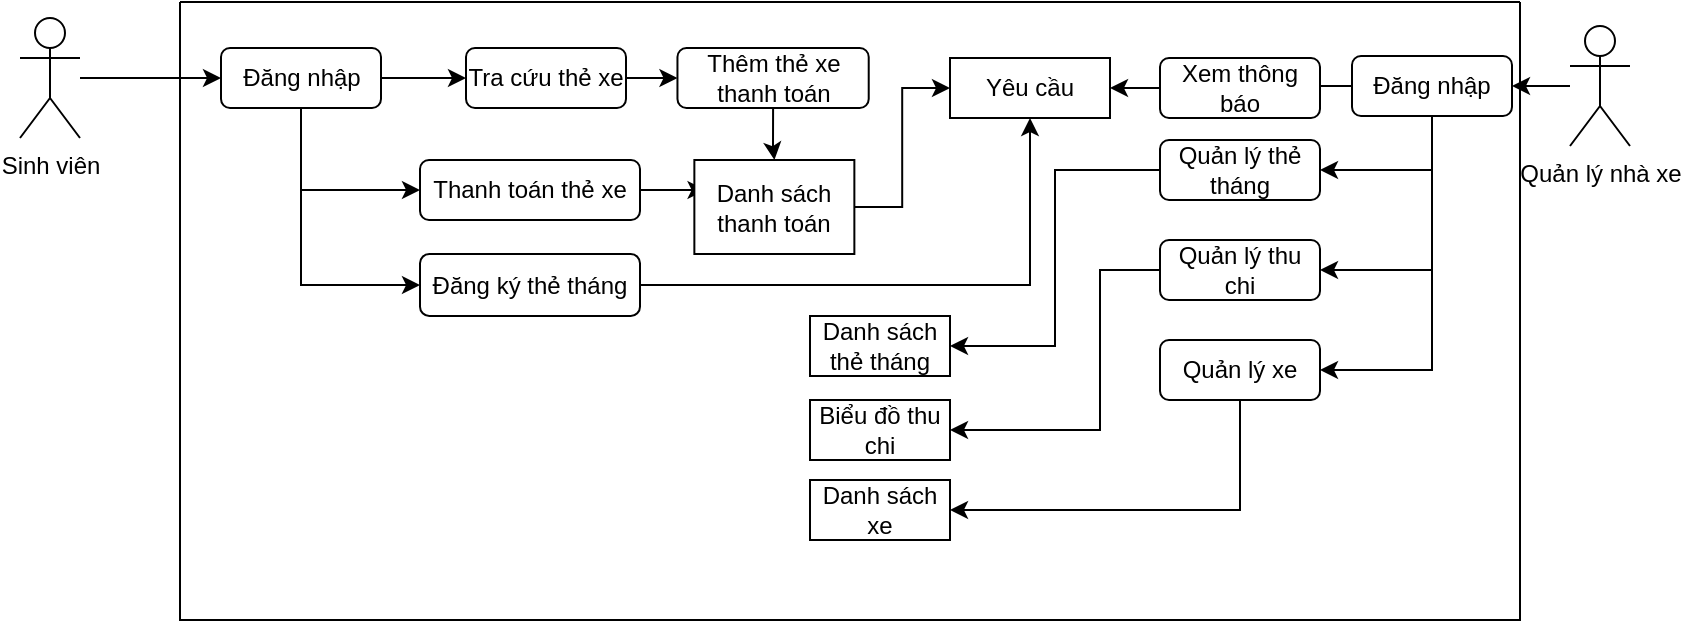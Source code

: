 <mxfile version="27.2.0">
  <diagram name="Trang-1" id="D9kbNR4Y4z5BwE0H5Da0">
    <mxGraphModel dx="1026" dy="556" grid="1" gridSize="10" guides="1" tooltips="1" connect="1" arrows="1" fold="1" page="1" pageScale="1" pageWidth="1169" pageHeight="827" math="0" shadow="0">
      <root>
        <mxCell id="0" />
        <mxCell id="1" parent="0" />
        <mxCell id="RE8hw0GTR6m2Dy88vsNo-1" value="Sinh viên" style="shape=umlActor;verticalLabelPosition=bottom;verticalAlign=top;html=1;outlineConnect=0;" parent="1" vertex="1">
          <mxGeometry x="120" y="29" width="30" height="60" as="geometry" />
        </mxCell>
        <mxCell id="RE8hw0GTR6m2Dy88vsNo-2" value="Quản lý nhà xe" style="shape=umlActor;verticalLabelPosition=bottom;verticalAlign=top;html=1;outlineConnect=0;" parent="1" vertex="1">
          <mxGeometry x="895" y="33" width="30" height="60" as="geometry" />
        </mxCell>
        <mxCell id="RE8hw0GTR6m2Dy88vsNo-5" value="" style="endArrow=classic;html=1;rounded=0;entryX=0;entryY=0.5;entryDx=0;entryDy=0;" parent="1" source="RE8hw0GTR6m2Dy88vsNo-1" target="RE8hw0GTR6m2Dy88vsNo-6" edge="1">
          <mxGeometry width="50" height="50" relative="1" as="geometry">
            <mxPoint x="140" y="200" as="sourcePoint" />
            <mxPoint x="200" y="170" as="targetPoint" />
          </mxGeometry>
        </mxCell>
        <mxCell id="RE8hw0GTR6m2Dy88vsNo-16" value="" style="swimlane;startSize=0;" parent="1" vertex="1">
          <mxGeometry x="200" y="21" width="670" height="309" as="geometry" />
        </mxCell>
        <mxCell id="FmgT4xF63VoiwVzXZHZf-1" style="edgeStyle=orthogonalEdgeStyle;rounded=0;orthogonalLoop=1;jettySize=auto;html=1;exitX=1;exitY=0.5;exitDx=0;exitDy=0;" edge="1" parent="RE8hw0GTR6m2Dy88vsNo-16" source="RE8hw0GTR6m2Dy88vsNo-6" target="RE8hw0GTR6m2Dy88vsNo-32">
          <mxGeometry relative="1" as="geometry" />
        </mxCell>
        <mxCell id="FmgT4xF63VoiwVzXZHZf-3" style="edgeStyle=orthogonalEdgeStyle;rounded=0;orthogonalLoop=1;jettySize=auto;html=1;exitX=0.5;exitY=1;exitDx=0;exitDy=0;entryX=0;entryY=0.5;entryDx=0;entryDy=0;" edge="1" parent="RE8hw0GTR6m2Dy88vsNo-16" source="RE8hw0GTR6m2Dy88vsNo-6" target="RE8hw0GTR6m2Dy88vsNo-15">
          <mxGeometry relative="1" as="geometry" />
        </mxCell>
        <mxCell id="FmgT4xF63VoiwVzXZHZf-5" style="edgeStyle=orthogonalEdgeStyle;rounded=0;orthogonalLoop=1;jettySize=auto;html=1;exitX=0.5;exitY=1;exitDx=0;exitDy=0;entryX=0;entryY=0.5;entryDx=0;entryDy=0;" edge="1" parent="RE8hw0GTR6m2Dy88vsNo-16" source="RE8hw0GTR6m2Dy88vsNo-6" target="RE8hw0GTR6m2Dy88vsNo-38">
          <mxGeometry relative="1" as="geometry" />
        </mxCell>
        <mxCell id="RE8hw0GTR6m2Dy88vsNo-6" value="Đăng nhập" style="rounded=1;whiteSpace=wrap;html=1;" parent="RE8hw0GTR6m2Dy88vsNo-16" vertex="1">
          <mxGeometry x="20.5" y="23" width="80" height="30" as="geometry" />
        </mxCell>
        <mxCell id="QrGvr3LlAkq4sx4mLev--2" style="edgeStyle=orthogonalEdgeStyle;rounded=0;orthogonalLoop=1;jettySize=auto;html=1;entryX=0.07;entryY=0.319;entryDx=0;entryDy=0;entryPerimeter=0;" parent="RE8hw0GTR6m2Dy88vsNo-16" source="RE8hw0GTR6m2Dy88vsNo-15" target="RE8hw0GTR6m2Dy88vsNo-54" edge="1">
          <mxGeometry relative="1" as="geometry" />
        </mxCell>
        <mxCell id="RE8hw0GTR6m2Dy88vsNo-15" value="Thanh toán thẻ xe" style="rounded=1;whiteSpace=wrap;html=1;" parent="RE8hw0GTR6m2Dy88vsNo-16" vertex="1">
          <mxGeometry x="120" y="79" width="110" height="30" as="geometry" />
        </mxCell>
        <mxCell id="0RWC0uuBtocXuPP7cz6o-8" style="edgeStyle=orthogonalEdgeStyle;rounded=0;orthogonalLoop=1;jettySize=auto;html=1;entryX=1;entryY=0.5;entryDx=0;entryDy=0;" parent="RE8hw0GTR6m2Dy88vsNo-16" source="RE8hw0GTR6m2Dy88vsNo-17" target="RE8hw0GTR6m2Dy88vsNo-22" edge="1">
          <mxGeometry relative="1" as="geometry" />
        </mxCell>
        <mxCell id="FmgT4xF63VoiwVzXZHZf-12" style="edgeStyle=orthogonalEdgeStyle;rounded=0;orthogonalLoop=1;jettySize=auto;html=1;exitX=0.5;exitY=1;exitDx=0;exitDy=0;entryX=1;entryY=0.5;entryDx=0;entryDy=0;" edge="1" parent="RE8hw0GTR6m2Dy88vsNo-16" source="RE8hw0GTR6m2Dy88vsNo-17" target="FmgT4xF63VoiwVzXZHZf-11">
          <mxGeometry relative="1" as="geometry" />
        </mxCell>
        <mxCell id="FmgT4xF63VoiwVzXZHZf-14" style="edgeStyle=orthogonalEdgeStyle;rounded=0;orthogonalLoop=1;jettySize=auto;html=1;exitX=0.5;exitY=1;exitDx=0;exitDy=0;entryX=1;entryY=0.5;entryDx=0;entryDy=0;" edge="1" parent="RE8hw0GTR6m2Dy88vsNo-16" source="RE8hw0GTR6m2Dy88vsNo-17" target="FmgT4xF63VoiwVzXZHZf-13">
          <mxGeometry relative="1" as="geometry" />
        </mxCell>
        <mxCell id="FmgT4xF63VoiwVzXZHZf-17" style="edgeStyle=orthogonalEdgeStyle;rounded=0;orthogonalLoop=1;jettySize=auto;html=1;exitX=0.5;exitY=1;exitDx=0;exitDy=0;entryX=1;entryY=0.5;entryDx=0;entryDy=0;" edge="1" parent="RE8hw0GTR6m2Dy88vsNo-16" source="RE8hw0GTR6m2Dy88vsNo-17" target="FmgT4xF63VoiwVzXZHZf-16">
          <mxGeometry relative="1" as="geometry" />
        </mxCell>
        <mxCell id="RE8hw0GTR6m2Dy88vsNo-17" value="Đăng nhập" style="rounded=1;whiteSpace=wrap;html=1;" parent="RE8hw0GTR6m2Dy88vsNo-16" vertex="1">
          <mxGeometry x="586" y="27" width="80" height="30" as="geometry" />
        </mxCell>
        <mxCell id="RE8hw0GTR6m2Dy88vsNo-24" value="Yêu cầu" style="rounded=0;whiteSpace=wrap;html=1;" parent="RE8hw0GTR6m2Dy88vsNo-16" vertex="1">
          <mxGeometry x="385" y="28" width="80" height="30" as="geometry" />
        </mxCell>
        <mxCell id="FmgT4xF63VoiwVzXZHZf-9" style="edgeStyle=orthogonalEdgeStyle;rounded=0;orthogonalLoop=1;jettySize=auto;html=1;" edge="1" parent="RE8hw0GTR6m2Dy88vsNo-16" source="RE8hw0GTR6m2Dy88vsNo-22" target="RE8hw0GTR6m2Dy88vsNo-24">
          <mxGeometry relative="1" as="geometry" />
        </mxCell>
        <mxCell id="RE8hw0GTR6m2Dy88vsNo-22" value="Xem thông báo" style="rounded=1;whiteSpace=wrap;html=1;" parent="RE8hw0GTR6m2Dy88vsNo-16" vertex="1">
          <mxGeometry x="490" y="28" width="80" height="30" as="geometry" />
        </mxCell>
        <mxCell id="RE8hw0GTR6m2Dy88vsNo-20" value="Thêm thẻ xe thanh toán" style="rounded=1;whiteSpace=wrap;html=1;" parent="RE8hw0GTR6m2Dy88vsNo-16" vertex="1">
          <mxGeometry x="248.73" y="23" width="95.63" height="30" as="geometry" />
        </mxCell>
        <mxCell id="RE8hw0GTR6m2Dy88vsNo-35" value="" style="edgeStyle=orthogonalEdgeStyle;rounded=0;orthogonalLoop=1;jettySize=auto;html=1;" parent="RE8hw0GTR6m2Dy88vsNo-16" source="RE8hw0GTR6m2Dy88vsNo-32" target="RE8hw0GTR6m2Dy88vsNo-20" edge="1">
          <mxGeometry relative="1" as="geometry" />
        </mxCell>
        <mxCell id="RE8hw0GTR6m2Dy88vsNo-32" value="Tra cứu thẻ xe" style="rounded=1;whiteSpace=wrap;html=1;" parent="RE8hw0GTR6m2Dy88vsNo-16" vertex="1">
          <mxGeometry x="143" y="23" width="80" height="30" as="geometry" />
        </mxCell>
        <mxCell id="FmgT4xF63VoiwVzXZHZf-8" style="edgeStyle=orthogonalEdgeStyle;rounded=0;orthogonalLoop=1;jettySize=auto;html=1;exitX=1;exitY=0.5;exitDx=0;exitDy=0;entryX=0.5;entryY=1;entryDx=0;entryDy=0;" edge="1" parent="RE8hw0GTR6m2Dy88vsNo-16" source="RE8hw0GTR6m2Dy88vsNo-38" target="RE8hw0GTR6m2Dy88vsNo-24">
          <mxGeometry relative="1" as="geometry" />
        </mxCell>
        <mxCell id="RE8hw0GTR6m2Dy88vsNo-38" value="Đăng ký thẻ tháng" style="rounded=1;whiteSpace=wrap;html=1;" parent="RE8hw0GTR6m2Dy88vsNo-16" vertex="1">
          <mxGeometry x="120" y="126" width="110" height="31" as="geometry" />
        </mxCell>
        <mxCell id="QrGvr3LlAkq4sx4mLev--10" style="edgeStyle=orthogonalEdgeStyle;rounded=0;orthogonalLoop=1;jettySize=auto;html=1;exitX=0.5;exitY=1;exitDx=0;exitDy=0;" parent="RE8hw0GTR6m2Dy88vsNo-16" source="RE8hw0GTR6m2Dy88vsNo-20" target="RE8hw0GTR6m2Dy88vsNo-54" edge="1">
          <mxGeometry relative="1" as="geometry">
            <mxPoint x="224.82" y="20" as="sourcePoint" />
          </mxGeometry>
        </mxCell>
        <mxCell id="FmgT4xF63VoiwVzXZHZf-7" style="edgeStyle=orthogonalEdgeStyle;rounded=0;orthogonalLoop=1;jettySize=auto;html=1;entryX=0;entryY=0.5;entryDx=0;entryDy=0;" edge="1" parent="RE8hw0GTR6m2Dy88vsNo-16" source="RE8hw0GTR6m2Dy88vsNo-54" target="RE8hw0GTR6m2Dy88vsNo-24">
          <mxGeometry relative="1" as="geometry" />
        </mxCell>
        <mxCell id="RE8hw0GTR6m2Dy88vsNo-54" value="Danh sách thanh toán" style="rounded=0;whiteSpace=wrap;html=1;" parent="RE8hw0GTR6m2Dy88vsNo-16" vertex="1">
          <mxGeometry x="257.18" y="79" width="80" height="47" as="geometry" />
        </mxCell>
        <mxCell id="FmgT4xF63VoiwVzXZHZf-19" style="edgeStyle=orthogonalEdgeStyle;rounded=0;orthogonalLoop=1;jettySize=auto;html=1;entryX=1;entryY=0.5;entryDx=0;entryDy=0;" edge="1" parent="RE8hw0GTR6m2Dy88vsNo-16" source="FmgT4xF63VoiwVzXZHZf-11" target="FmgT4xF63VoiwVzXZHZf-18">
          <mxGeometry relative="1" as="geometry" />
        </mxCell>
        <mxCell id="FmgT4xF63VoiwVzXZHZf-11" value="Quản lý thẻ tháng" style="rounded=1;whiteSpace=wrap;html=1;" vertex="1" parent="RE8hw0GTR6m2Dy88vsNo-16">
          <mxGeometry x="490" y="69" width="80" height="30" as="geometry" />
        </mxCell>
        <mxCell id="FmgT4xF63VoiwVzXZHZf-21" style="edgeStyle=orthogonalEdgeStyle;rounded=0;orthogonalLoop=1;jettySize=auto;html=1;exitX=0;exitY=0.5;exitDx=0;exitDy=0;entryX=1;entryY=0.5;entryDx=0;entryDy=0;" edge="1" parent="RE8hw0GTR6m2Dy88vsNo-16" source="FmgT4xF63VoiwVzXZHZf-13" target="FmgT4xF63VoiwVzXZHZf-20">
          <mxGeometry relative="1" as="geometry">
            <Array as="points">
              <mxPoint x="460" y="134" />
              <mxPoint x="460" y="214" />
            </Array>
          </mxGeometry>
        </mxCell>
        <mxCell id="FmgT4xF63VoiwVzXZHZf-13" value="Quản lý thu chi" style="rounded=1;whiteSpace=wrap;html=1;" vertex="1" parent="RE8hw0GTR6m2Dy88vsNo-16">
          <mxGeometry x="490" y="119" width="80" height="30" as="geometry" />
        </mxCell>
        <mxCell id="FmgT4xF63VoiwVzXZHZf-24" style="edgeStyle=orthogonalEdgeStyle;rounded=0;orthogonalLoop=1;jettySize=auto;html=1;entryX=1;entryY=0.5;entryDx=0;entryDy=0;exitX=0.5;exitY=1;exitDx=0;exitDy=0;" edge="1" parent="RE8hw0GTR6m2Dy88vsNo-16" source="FmgT4xF63VoiwVzXZHZf-16" target="FmgT4xF63VoiwVzXZHZf-23">
          <mxGeometry relative="1" as="geometry" />
        </mxCell>
        <mxCell id="FmgT4xF63VoiwVzXZHZf-16" value="Quản lý xe" style="rounded=1;whiteSpace=wrap;html=1;" vertex="1" parent="RE8hw0GTR6m2Dy88vsNo-16">
          <mxGeometry x="490" y="169" width="80" height="30" as="geometry" />
        </mxCell>
        <mxCell id="FmgT4xF63VoiwVzXZHZf-18" value="Danh sách thẻ tháng" style="rounded=0;whiteSpace=wrap;html=1;" vertex="1" parent="RE8hw0GTR6m2Dy88vsNo-16">
          <mxGeometry x="315" y="157" width="70" height="30" as="geometry" />
        </mxCell>
        <mxCell id="FmgT4xF63VoiwVzXZHZf-20" value="Biểu đồ thu chi" style="rounded=0;whiteSpace=wrap;html=1;" vertex="1" parent="RE8hw0GTR6m2Dy88vsNo-16">
          <mxGeometry x="315" y="199" width="70" height="30" as="geometry" />
        </mxCell>
        <mxCell id="FmgT4xF63VoiwVzXZHZf-23" value="Danh sách xe" style="rounded=0;whiteSpace=wrap;html=1;" vertex="1" parent="RE8hw0GTR6m2Dy88vsNo-16">
          <mxGeometry x="315" y="239" width="70" height="30" as="geometry" />
        </mxCell>
        <mxCell id="RE8hw0GTR6m2Dy88vsNo-18" value="" style="endArrow=classic;html=1;rounded=0;entryX=1;entryY=0.5;entryDx=0;entryDy=0;" parent="1" source="RE8hw0GTR6m2Dy88vsNo-2" target="RE8hw0GTR6m2Dy88vsNo-17" edge="1">
          <mxGeometry width="50" height="50" relative="1" as="geometry">
            <mxPoint x="760" y="230" as="sourcePoint" />
            <mxPoint x="746" y="120" as="targetPoint" />
          </mxGeometry>
        </mxCell>
      </root>
    </mxGraphModel>
  </diagram>
</mxfile>
